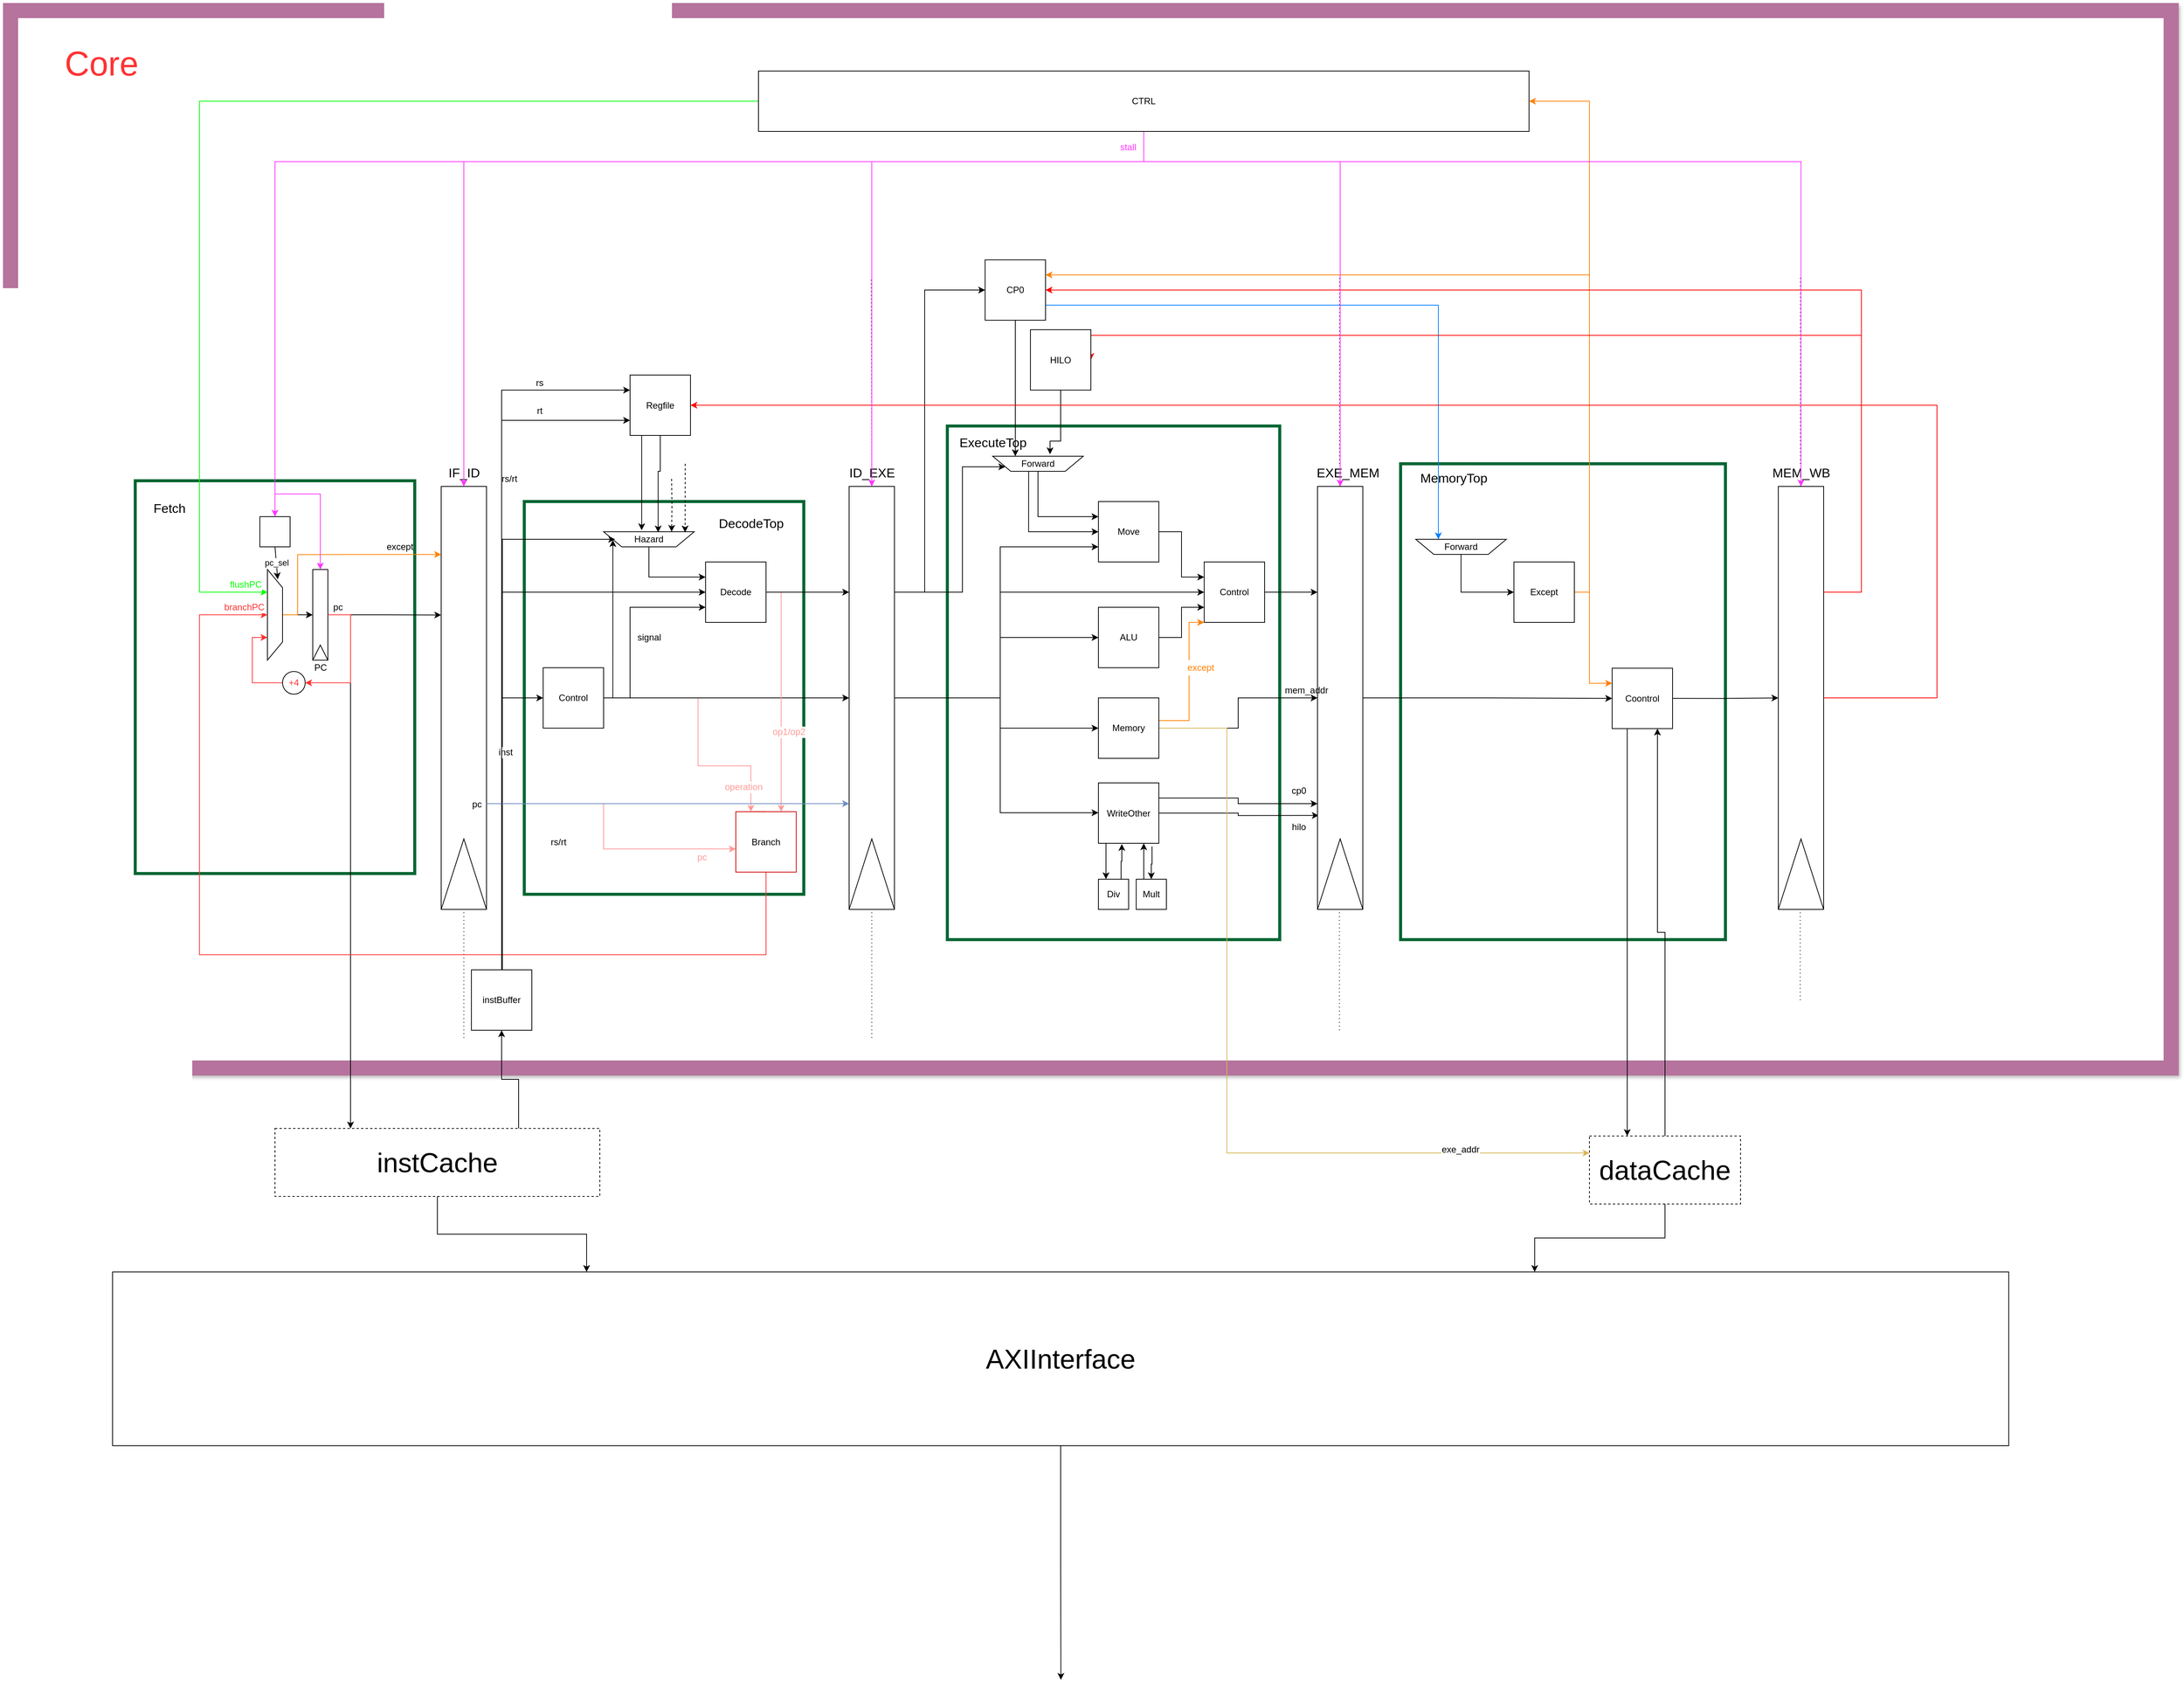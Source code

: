 <mxfile version="13.3.1" type="device"><diagram id="HSFqC6H7sYyxQZjeuzAG" name="Page-1"><mxGraphModel dx="3843" dy="2908" grid="1" gridSize="10" guides="1" tooltips="1" connect="1" arrows="1" fold="1" page="0" pageScale="1" pageWidth="827" pageHeight="1169" background="none" math="0" shadow="0"><root><mxCell id="0"/><mxCell id="1" parent="0"/><mxCell id="NNv8i7mCUHbgQUT8DAU0-92" value="" style="rounded=0;whiteSpace=wrap;html=1;fillColor=#ffffff;gradientColor=none;fontColor=#FF3333;strokeColor=#B5739D;shadow=1;strokeWidth=20;" parent="1" vertex="1"><mxGeometry x="-230" y="-620" width="2860" height="1400" as="geometry"/></mxCell><mxCell id="NNv8i7mCUHbgQUT8DAU0-1" value="" style="rounded=0;whiteSpace=wrap;html=1;fillColor=none;strokeColor=#006633;strokeWidth=4;" parent="1" vertex="1"><mxGeometry x="-65" y="2.5" width="370" height="520" as="geometry"/></mxCell><mxCell id="NNv8i7mCUHbgQUT8DAU0-88" style="edgeStyle=orthogonalEdgeStyle;rounded=0;orthogonalLoop=1;jettySize=auto;html=1;exitX=0;exitY=0.5;exitDx=0;exitDy=0;entryX=0.75;entryY=1;entryDx=0;entryDy=0;strokeColor=#FF3333;fontColor=#FF3333;" parent="1" source="NNv8i7mCUHbgQUT8DAU0-89" target="6QCADGDIZk1H56WCNz_3-1" edge="1"><mxGeometry relative="1" as="geometry"><Array as="points"><mxPoint x="90" y="270"/><mxPoint x="90" y="210"/></Array></mxGeometry></mxCell><mxCell id="NNv8i7mCUHbgQUT8DAU0-7" value="" style="endArrow=none;html=1;dashed=1;dashPattern=1 4;" parent="1" target="NNv8i7mCUHbgQUT8DAU0-4" edge="1"><mxGeometry width="50" height="50" relative="1" as="geometry"><mxPoint x="370" y="740" as="sourcePoint"/><mxPoint x="370" y="-266.8" as="targetPoint"/></mxGeometry></mxCell><mxCell id="6QCADGDIZk1H56WCNz_3-27" value="" style="group;strokeWidth=6;" parent="1" vertex="1" connectable="0"><mxGeometry x="340" y="10" width="70" height="560" as="geometry"/></mxCell><mxCell id="6QCADGDIZk1H56WCNz_3-28" value="" style="rounded=0;whiteSpace=wrap;html=1;strokeColor=#000000;strokeWidth=1;direction=south;" parent="6QCADGDIZk1H56WCNz_3-27" vertex="1"><mxGeometry width="60.0" height="560" as="geometry"/></mxCell><mxCell id="6QCADGDIZk1H56WCNz_3-29" value="" style="triangle;whiteSpace=wrap;html=1;strokeColor=#000000;strokeWidth=1;direction=north;" parent="6QCADGDIZk1H56WCNz_3-27" vertex="1"><mxGeometry y="466.667" width="60.0" height="93.333" as="geometry"/></mxCell><mxCell id="NNv8i7mCUHbgQUT8DAU0-9" value="" style="endArrow=none;html=1;dashed=1;dashPattern=1 4;" parent="1" target="NNv8i7mCUHbgQUT8DAU0-8" edge="1"><mxGeometry width="50" height="50" relative="1" as="geometry"><mxPoint x="910" y="740" as="sourcePoint"/><mxPoint x="909.17" y="-266.8" as="targetPoint"/></mxGeometry></mxCell><mxCell id="NNv8i7mCUHbgQUT8DAU0-48" value="" style="rounded=0;whiteSpace=wrap;html=1;strokeColor=#006633;strokeWidth=4;fillColor=none;" parent="1" vertex="1"><mxGeometry x="1610" y="-20" width="430" height="630" as="geometry"/></mxCell><mxCell id="lGvzVWeKPUgzbhIk09vC-59" value="" style="endArrow=none;html=1;dashed=1;dashPattern=1 4;" parent="1" source="NNv8i7mCUHbgQUT8DAU0-8" edge="1"><mxGeometry width="50" height="50" relative="1" as="geometry"><mxPoint x="909.17" y="920.8" as="sourcePoint"/><mxPoint x="909.17" y="-266.8" as="targetPoint"/></mxGeometry></mxCell><mxCell id="lGvzVWeKPUgzbhIk09vC-64" value="" style="rounded=0;whiteSpace=wrap;html=1;strokeColor=#006633;strokeWidth=4;fillColor=none;" parent="1" vertex="1"><mxGeometry x="1010" y="-70" width="440" height="680" as="geometry"/></mxCell><mxCell id="lGvzVWeKPUgzbhIk09vC-53" value="" style="rounded=0;whiteSpace=wrap;html=1;fillColor=none;strokeColor=#006633;strokeWidth=4;" parent="1" vertex="1"><mxGeometry x="450" y="30" width="370" height="520" as="geometry"/></mxCell><mxCell id="6QCADGDIZk1H56WCNz_3-21" style="edgeStyle=orthogonalEdgeStyle;rounded=0;orthogonalLoop=1;jettySize=auto;html=1;entryX=0.5;entryY=1;entryDx=0;entryDy=0;" parent="1" source="6QCADGDIZk1H56WCNz_3-1" target="6QCADGDIZk1H56WCNz_3-15" edge="1"><mxGeometry relative="1" as="geometry"/></mxCell><mxCell id="NNv8i7mCUHbgQUT8DAU0-18" style="edgeStyle=orthogonalEdgeStyle;rounded=0;orthogonalLoop=1;jettySize=auto;html=1;exitX=0.5;exitY=0;exitDx=0;exitDy=0;entryX=0.161;entryY=1;entryDx=0;entryDy=0;entryPerimeter=0;strokeColor=#FF8000;" parent="1" source="6QCADGDIZk1H56WCNz_3-1" target="6QCADGDIZk1H56WCNz_3-28" edge="1"><mxGeometry relative="1" as="geometry"><mxPoint x="320" y="80" as="targetPoint"/><Array as="points"><mxPoint x="150" y="180"/><mxPoint x="150" y="100"/></Array></mxGeometry></mxCell><mxCell id="6QCADGDIZk1H56WCNz_3-1" value="" style="shape=trapezoid;whiteSpace=wrap;html=1;strokeColor=#000000;strokeWidth=1;rotation=90;points=[[0.75,1],[0.25,1],[0.5,1],[0.9,1],[0.5,0]]" parent="1" vertex="1"><mxGeometry x="60" y="170" width="120" height="20" as="geometry"/></mxCell><mxCell id="6QCADGDIZk1H56WCNz_3-2" value="pc_sel" style="endArrow=classic;html=1;exitX=0.5;exitY=1;exitDx=0;exitDy=0;entryX=0.108;entryY=0.32;entryDx=0;entryDy=0;entryPerimeter=0;" parent="1" source="6QCADGDIZk1H56WCNz_3-3" target="6QCADGDIZk1H56WCNz_3-1" edge="1"><mxGeometry width="50" height="50" relative="1" as="geometry"><mxPoint x="133" y="330" as="sourcePoint"/><mxPoint x="140" y="120" as="targetPoint"/></mxGeometry></mxCell><mxCell id="6QCADGDIZk1H56WCNz_3-3" value="" style="whiteSpace=wrap;html=1;aspect=fixed;" parent="1" vertex="1"><mxGeometry x="100" y="50" width="40" height="40" as="geometry"/></mxCell><mxCell id="CEHLvHhEBPDq-D1MT7W6-4" style="edgeStyle=orthogonalEdgeStyle;rounded=0;orthogonalLoop=1;jettySize=auto;html=1;exitX=0.75;exitY=0;exitDx=0;exitDy=0;entryX=0.5;entryY=1;entryDx=0;entryDy=0;" parent="1" source="6QCADGDIZk1H56WCNz_3-12" target="CEHLvHhEBPDq-D1MT7W6-3" edge="1"><mxGeometry relative="1" as="geometry"/></mxCell><mxCell id="CEHLvHhEBPDq-D1MT7W6-8" style="edgeStyle=orthogonalEdgeStyle;rounded=0;orthogonalLoop=1;jettySize=auto;html=1;exitX=0.5;exitY=1;exitDx=0;exitDy=0;entryX=0.25;entryY=0;entryDx=0;entryDy=0;" parent="1" source="6QCADGDIZk1H56WCNz_3-12" target="CEHLvHhEBPDq-D1MT7W6-7" edge="1"><mxGeometry relative="1" as="geometry"/></mxCell><mxCell id="6QCADGDIZk1H56WCNz_3-12" value="&lt;font style=&quot;font-size: 36px&quot;&gt;instCache&lt;/font&gt;" style="rounded=0;whiteSpace=wrap;html=1;dashed=1;" parent="1" vertex="1"><mxGeometry x="120" y="860" width="430" height="90" as="geometry"/></mxCell><mxCell id="6QCADGDIZk1H56WCNz_3-17" value="" style="group" parent="1" vertex="1" connectable="0"><mxGeometry x="170" y="120" width="20" height="120" as="geometry"/></mxCell><mxCell id="6QCADGDIZk1H56WCNz_3-15" value="" style="rounded=0;whiteSpace=wrap;html=1;strokeColor=#000000;strokeWidth=1;direction=south;" parent="6QCADGDIZk1H56WCNz_3-17" vertex="1"><mxGeometry width="20" height="120" as="geometry"/></mxCell><mxCell id="6QCADGDIZk1H56WCNz_3-16" value="" style="triangle;whiteSpace=wrap;html=1;strokeColor=#000000;strokeWidth=1;direction=north;" parent="6QCADGDIZk1H56WCNz_3-17" vertex="1"><mxGeometry y="100" width="20" height="20" as="geometry"/></mxCell><mxCell id="6QCADGDIZk1H56WCNz_3-22" value="PC" style="text;html=1;align=center;verticalAlign=middle;resizable=0;points=[];autosize=1;" parent="1" vertex="1"><mxGeometry x="165" y="240" width="30" height="20" as="geometry"/></mxCell><mxCell id="6QCADGDIZk1H56WCNz_3-23" style="edgeStyle=orthogonalEdgeStyle;rounded=0;orthogonalLoop=1;jettySize=auto;html=1;exitX=0.5;exitY=0;exitDx=0;exitDy=0;" parent="1" source="6QCADGDIZk1H56WCNz_3-15" edge="1"><mxGeometry relative="1" as="geometry"><mxPoint x="220" y="860" as="targetPoint"/><Array as="points"><mxPoint x="220" y="180"/></Array></mxGeometry></mxCell><mxCell id="6QCADGDIZk1H56WCNz_3-25" value="" style="endArrow=none;html=1;dashed=1;dashPattern=1 4;" parent="1" source="NNv8i7mCUHbgQUT8DAU0-4" edge="1"><mxGeometry width="50" height="50" relative="1" as="geometry"><mxPoint x="370" y="920.8" as="sourcePoint"/><mxPoint x="370" y="-266.8" as="targetPoint"/></mxGeometry></mxCell><mxCell id="6QCADGDIZk1H56WCNz_3-30" style="edgeStyle=orthogonalEdgeStyle;rounded=0;orthogonalLoop=1;jettySize=auto;html=1;entryX=0.304;entryY=1;entryDx=0;entryDy=0;entryPerimeter=0;" parent="1" source="6QCADGDIZk1H56WCNz_3-15" target="6QCADGDIZk1H56WCNz_3-28" edge="1"><mxGeometry relative="1" as="geometry"/></mxCell><mxCell id="6QCADGDIZk1H56WCNz_3-31" value="pc" style="text;html=1;align=center;verticalAlign=middle;resizable=0;points=[];labelBackgroundColor=#ffffff;" parent="6QCADGDIZk1H56WCNz_3-30" vertex="1" connectable="0"><mxGeometry y="-62" relative="1" as="geometry"><mxPoint x="-62" y="-72" as="offset"/></mxGeometry></mxCell><mxCell id="lGvzVWeKPUgzbhIk09vC-24" value="&lt;br&gt;" style="edgeStyle=orthogonalEdgeStyle;rounded=0;orthogonalLoop=1;jettySize=auto;html=1;exitX=1;exitY=0.5;exitDx=0;exitDy=0;entryX=0;entryY=0.75;entryDx=0;entryDy=0;" parent="1" source="6QCADGDIZk1H56WCNz_3-33" target="lGvzVWeKPUgzbhIk09vC-23" edge="1"><mxGeometry x="0.364" relative="1" as="geometry"><Array as="points"><mxPoint x="590" y="290"/><mxPoint x="590" y="170"/></Array><mxPoint as="offset"/></mxGeometry></mxCell><mxCell id="lGvzVWeKPUgzbhIk09vC-34" style="edgeStyle=orthogonalEdgeStyle;rounded=0;orthogonalLoop=1;jettySize=auto;html=1;exitX=1;exitY=0.5;exitDx=0;exitDy=0;entryX=0.25;entryY=0;entryDx=0;entryDy=0;strokeColor=#FF9999;" parent="1" source="6QCADGDIZk1H56WCNz_3-33" target="lGvzVWeKPUgzbhIk09vC-31" edge="1"><mxGeometry relative="1" as="geometry"><Array as="points"><mxPoint x="680" y="290"/><mxPoint x="680" y="380"/><mxPoint x="750" y="380"/></Array></mxGeometry></mxCell><mxCell id="lGvzVWeKPUgzbhIk09vC-35" value="operation" style="text;html=1;align=center;verticalAlign=middle;resizable=0;points=[];labelBackgroundColor=#ffffff;fontColor=#FF9999;" parent="lGvzVWeKPUgzbhIk09vC-34" vertex="1" connectable="0"><mxGeometry x="0.851" y="-2" relative="1" as="geometry"><mxPoint x="-8" y="-7.21" as="offset"/></mxGeometry></mxCell><mxCell id="lGvzVWeKPUgzbhIk09vC-81" style="edgeStyle=orthogonalEdgeStyle;rounded=0;orthogonalLoop=1;jettySize=auto;html=1;exitX=1;exitY=0.5;exitDx=0;exitDy=0;entryX=0.5;entryY=1;entryDx=0;entryDy=0;strokeColor=#000000;" parent="1" source="6QCADGDIZk1H56WCNz_3-33" target="Np5xmc2G_PY6Tr96R8ph-5" edge="1"><mxGeometry relative="1" as="geometry"><Array as="points"><mxPoint x="630" y="290"/><mxPoint x="630" y="290"/></Array></mxGeometry></mxCell><mxCell id="CEHLvHhEBPDq-D1MT7W6-2" style="edgeStyle=orthogonalEdgeStyle;rounded=0;orthogonalLoop=1;jettySize=auto;html=1;exitX=1;exitY=0.5;exitDx=0;exitDy=0;entryX=0.102;entryY=0.45;entryDx=0;entryDy=0;entryPerimeter=0;" parent="1" source="6QCADGDIZk1H56WCNz_3-33" target="lGvzVWeKPUgzbhIk09vC-2" edge="1"><mxGeometry relative="1" as="geometry"><Array as="points"><mxPoint x="567" y="290"/></Array></mxGeometry></mxCell><mxCell id="6QCADGDIZk1H56WCNz_3-33" value="Control" style="whiteSpace=wrap;html=1;aspect=fixed;" parent="1" vertex="1"><mxGeometry x="475" y="250" width="80" height="80" as="geometry"/></mxCell><mxCell id="lGvzVWeKPUgzbhIk09vC-3" style="edgeStyle=orthogonalEdgeStyle;rounded=0;orthogonalLoop=1;jettySize=auto;html=1;exitX=0.5;exitY=1;exitDx=0;exitDy=0;entryX=0.602;entryY=0.957;entryDx=0;entryDy=0;entryPerimeter=0;" parent="1" source="6QCADGDIZk1H56WCNz_3-49" target="lGvzVWeKPUgzbhIk09vC-2" edge="1"><mxGeometry relative="1" as="geometry"><Array as="points"><mxPoint x="630" y="-10"/><mxPoint x="627" y="-10"/></Array></mxGeometry></mxCell><mxCell id="lGvzVWeKPUgzbhIk09vC-5" style="edgeStyle=orthogonalEdgeStyle;rounded=0;orthogonalLoop=1;jettySize=auto;html=1;exitX=0.25;exitY=1;exitDx=0;exitDy=0;entryX=0.42;entryY=1.1;entryDx=0;entryDy=0;entryPerimeter=0;" parent="1" source="6QCADGDIZk1H56WCNz_3-49" target="lGvzVWeKPUgzbhIk09vC-2" edge="1"><mxGeometry relative="1" as="geometry"><Array as="points"><mxPoint x="605" y="-57"/></Array></mxGeometry></mxCell><mxCell id="6QCADGDIZk1H56WCNz_3-49" value="Regfile" style="whiteSpace=wrap;html=1;aspect=fixed;" parent="1" vertex="1"><mxGeometry x="590" y="-137.5" width="80" height="80" as="geometry"/></mxCell><mxCell id="6QCADGDIZk1H56WCNz_3-51" value="rs" style="text;html=1;align=center;verticalAlign=middle;resizable=0;points=[];autosize=1;" parent="1" vertex="1"><mxGeometry x="455" y="-137.5" width="30" height="20" as="geometry"/></mxCell><mxCell id="6QCADGDIZk1H56WCNz_3-53" value="rt" style="text;html=1;align=center;verticalAlign=middle;resizable=0;points=[];autosize=1;" parent="1" vertex="1"><mxGeometry x="460" y="-100" width="20" height="20" as="geometry"/></mxCell><mxCell id="Np5xmc2G_PY6Tr96R8ph-17" style="edgeStyle=orthogonalEdgeStyle;rounded=0;orthogonalLoop=1;jettySize=auto;html=1;exitX=1;exitY=0.5;exitDx=0;exitDy=0;entryX=0;entryY=0.75;entryDx=0;entryDy=0;" parent="1" source="Np5xmc2G_PY6Tr96R8ph-7" target="Np5xmc2G_PY6Tr96R8ph-16" edge="1"><mxGeometry relative="1" as="geometry"/></mxCell><mxCell id="Np5xmc2G_PY6Tr96R8ph-7" value="ALU" style="whiteSpace=wrap;html=1;aspect=fixed;" parent="1" vertex="1"><mxGeometry x="1210" y="170" width="80" height="80" as="geometry"/></mxCell><mxCell id="Np5xmc2G_PY6Tr96R8ph-18" style="edgeStyle=orthogonalEdgeStyle;rounded=0;orthogonalLoop=1;jettySize=auto;html=1;exitX=1;exitY=0.5;exitDx=0;exitDy=0;entryX=0;entryY=0.25;entryDx=0;entryDy=0;" parent="1" source="Np5xmc2G_PY6Tr96R8ph-8" target="Np5xmc2G_PY6Tr96R8ph-16" edge="1"><mxGeometry relative="1" as="geometry"><mxPoint x="1320" y="-170" as="targetPoint"/></mxGeometry></mxCell><mxCell id="Np5xmc2G_PY6Tr96R8ph-8" value="Move" style="whiteSpace=wrap;html=1;aspect=fixed;" parent="1" vertex="1"><mxGeometry x="1210" y="30" width="80" height="80" as="geometry"/></mxCell><mxCell id="Np5xmc2G_PY6Tr96R8ph-19" style="edgeStyle=orthogonalEdgeStyle;rounded=0;orthogonalLoop=1;jettySize=auto;html=1;entryX=0.25;entryY=0;entryDx=0;entryDy=0;exitX=0;exitY=1;exitDx=0;exitDy=0;" parent="1" source="Np5xmc2G_PY6Tr96R8ph-9" target="Np5xmc2G_PY6Tr96R8ph-10" edge="1"><mxGeometry relative="1" as="geometry"><mxPoint x="1220" y="41.5" as="sourcePoint"/><Array as="points"><mxPoint x="1220" y="482"/></Array></mxGeometry></mxCell><mxCell id="Np5xmc2G_PY6Tr96R8ph-21" style="edgeStyle=orthogonalEdgeStyle;rounded=0;orthogonalLoop=1;jettySize=auto;html=1;entryX=0.5;entryY=0;entryDx=0;entryDy=0;exitX=0.887;exitY=1.051;exitDx=0;exitDy=0;exitPerimeter=0;" parent="1" source="Np5xmc2G_PY6Tr96R8ph-9" target="Np5xmc2G_PY6Tr96R8ph-11" edge="1"><mxGeometry relative="1" as="geometry"><mxPoint x="1270" y="-17.5" as="targetPoint"/><Array as="points"><mxPoint x="1281" y="510"/></Array></mxGeometry></mxCell><mxCell id="lGvzVWeKPUgzbhIk09vC-70" style="edgeStyle=orthogonalEdgeStyle;rounded=0;orthogonalLoop=1;jettySize=auto;html=1;exitX=1;exitY=0.5;exitDx=0;exitDy=0;entryX=0.778;entryY=0.974;entryDx=0;entryDy=0;entryPerimeter=0;strokeColor=#000000;" parent="1" source="Np5xmc2G_PY6Tr96R8ph-9" target="lGvzVWeKPUgzbhIk09vC-67" edge="1"><mxGeometry relative="1" as="geometry"/></mxCell><mxCell id="NNv8i7mCUHbgQUT8DAU0-11" style="edgeStyle=orthogonalEdgeStyle;rounded=0;orthogonalLoop=1;jettySize=auto;html=1;exitX=1;exitY=0.25;exitDx=0;exitDy=0;entryX=0.75;entryY=1;entryDx=0;entryDy=0;" parent="1" source="Np5xmc2G_PY6Tr96R8ph-9" target="lGvzVWeKPUgzbhIk09vC-67" edge="1"><mxGeometry relative="1" as="geometry"/></mxCell><mxCell id="Np5xmc2G_PY6Tr96R8ph-9" value="WriteOther" style="whiteSpace=wrap;html=1;aspect=fixed;" parent="1" vertex="1"><mxGeometry x="1210" y="402.5" width="80" height="80" as="geometry"/></mxCell><mxCell id="Np5xmc2G_PY6Tr96R8ph-20" style="edgeStyle=orthogonalEdgeStyle;rounded=0;orthogonalLoop=1;jettySize=auto;html=1;exitX=0.75;exitY=0;exitDx=0;exitDy=0;entryX=0.387;entryY=1.012;entryDx=0;entryDy=0;entryPerimeter=0;" parent="1" source="Np5xmc2G_PY6Tr96R8ph-10" target="Np5xmc2G_PY6Tr96R8ph-9" edge="1"><mxGeometry relative="1" as="geometry"><mxPoint x="1240" y="490" as="targetPoint"/></mxGeometry></mxCell><mxCell id="Np5xmc2G_PY6Tr96R8ph-10" value="Div" style="whiteSpace=wrap;html=1;aspect=fixed;" parent="1" vertex="1"><mxGeometry x="1210" y="530" width="40" height="40" as="geometry"/></mxCell><mxCell id="Np5xmc2G_PY6Tr96R8ph-22" style="edgeStyle=orthogonalEdgeStyle;rounded=0;orthogonalLoop=1;jettySize=auto;html=1;exitX=0.25;exitY=0;exitDx=0;exitDy=0;entryX=0.75;entryY=1;entryDx=0;entryDy=0;" parent="1" source="Np5xmc2G_PY6Tr96R8ph-11" target="Np5xmc2G_PY6Tr96R8ph-9" edge="1"><mxGeometry relative="1" as="geometry"><mxPoint x="1330" y="22.5" as="targetPoint"/></mxGeometry></mxCell><mxCell id="Np5xmc2G_PY6Tr96R8ph-11" value="Mult" style="whiteSpace=wrap;html=1;aspect=fixed;" parent="1" vertex="1"><mxGeometry x="1260" y="530" width="40" height="40" as="geometry"/></mxCell><mxCell id="Np5xmc2G_PY6Tr96R8ph-12" style="edgeStyle=orthogonalEdgeStyle;rounded=0;orthogonalLoop=1;jettySize=auto;html=1;exitX=0.5;exitY=0;exitDx=0;exitDy=0;" parent="1" source="Np5xmc2G_PY6Tr96R8ph-5" target="Np5xmc2G_PY6Tr96R8ph-9" edge="1"><mxGeometry relative="1" as="geometry"><Array as="points"><mxPoint x="1080" y="290"/><mxPoint x="1080" y="442"/></Array></mxGeometry></mxCell><mxCell id="Np5xmc2G_PY6Tr96R8ph-13" style="edgeStyle=orthogonalEdgeStyle;rounded=0;orthogonalLoop=1;jettySize=auto;html=1;exitX=0.5;exitY=0;exitDx=0;exitDy=0;" parent="1" source="Np5xmc2G_PY6Tr96R8ph-5" target="Np5xmc2G_PY6Tr96R8ph-7" edge="1"><mxGeometry relative="1" as="geometry"><Array as="points"><mxPoint x="1080" y="290"/><mxPoint x="1080" y="210"/></Array></mxGeometry></mxCell><mxCell id="Np5xmc2G_PY6Tr96R8ph-14" style="edgeStyle=orthogonalEdgeStyle;rounded=0;orthogonalLoop=1;jettySize=auto;html=1;exitX=0.5;exitY=0;exitDx=0;exitDy=0;entryX=0;entryY=0.75;entryDx=0;entryDy=0;" parent="1" source="Np5xmc2G_PY6Tr96R8ph-5" target="Np5xmc2G_PY6Tr96R8ph-8" edge="1"><mxGeometry relative="1" as="geometry"><Array as="points"><mxPoint x="1080" y="290"/><mxPoint x="1080" y="90"/></Array></mxGeometry></mxCell><mxCell id="Np5xmc2G_PY6Tr96R8ph-15" style="edgeStyle=orthogonalEdgeStyle;rounded=0;orthogonalLoop=1;jettySize=auto;html=1;exitX=0.5;exitY=0;exitDx=0;exitDy=0;" parent="1" source="Np5xmc2G_PY6Tr96R8ph-5" target="Np5xmc2G_PY6Tr96R8ph-16" edge="1"><mxGeometry relative="1" as="geometry"><mxPoint x="1160" y="290" as="targetPoint"/><Array as="points"><mxPoint x="1080" y="290"/><mxPoint x="1080" y="150"/></Array></mxGeometry></mxCell><mxCell id="lGvzVWeKPUgzbhIk09vC-69" style="edgeStyle=orthogonalEdgeStyle;rounded=0;orthogonalLoop=1;jettySize=auto;html=1;exitX=1;exitY=0.5;exitDx=0;exitDy=0;entryX=0.25;entryY=1;entryDx=0;entryDy=0;strokeColor=#000000;" parent="1" source="Np5xmc2G_PY6Tr96R8ph-16" target="lGvzVWeKPUgzbhIk09vC-67" edge="1"><mxGeometry relative="1" as="geometry"/></mxCell><mxCell id="Np5xmc2G_PY6Tr96R8ph-16" value="Control" style="whiteSpace=wrap;html=1;aspect=fixed;" parent="1" vertex="1"><mxGeometry x="1350" y="110" width="80" height="80" as="geometry"/></mxCell><mxCell id="Np5xmc2G_PY6Tr96R8ph-33" style="edgeStyle=orthogonalEdgeStyle;rounded=0;orthogonalLoop=1;jettySize=auto;html=1;exitX=0.5;exitY=1;exitDx=0;exitDy=0;entryX=0.75;entryY=1;entryDx=0;entryDy=0;" parent="1" source="Np5xmc2G_PY6Tr96R8ph-24" target="Np5xmc2G_PY6Tr96R8ph-35" edge="1"><mxGeometry relative="1" as="geometry"><mxPoint x="1109.6" y="465.8" as="targetPoint"/><Array as="points"/></mxGeometry></mxCell><mxCell id="NNv8i7mCUHbgQUT8DAU0-22" style="edgeStyle=orthogonalEdgeStyle;rounded=0;orthogonalLoop=1;jettySize=auto;html=1;exitX=1;exitY=0.75;exitDx=0;exitDy=0;entryX=0.75;entryY=1;entryDx=0;entryDy=0;strokeColor=#007FFF;" parent="1" source="Np5xmc2G_PY6Tr96R8ph-24" target="NNv8i7mCUHbgQUT8DAU0-21" edge="1"><mxGeometry relative="1" as="geometry"><Array as="points"><mxPoint x="1660" y="-230"/></Array></mxGeometry></mxCell><mxCell id="Np5xmc2G_PY6Tr96R8ph-24" value="CP0" style="whiteSpace=wrap;html=1;aspect=fixed;" parent="1" vertex="1"><mxGeometry x="1060" y="-290" width="80" height="80" as="geometry"/></mxCell><mxCell id="Np5xmc2G_PY6Tr96R8ph-27" style="edgeStyle=orthogonalEdgeStyle;rounded=0;orthogonalLoop=1;jettySize=auto;html=1;entryX=0;entryY=0.5;entryDx=0;entryDy=0;" parent="1" target="Np5xmc2G_PY6Tr96R8ph-24" edge="1"><mxGeometry relative="1" as="geometry"><mxPoint x="940" y="150" as="sourcePoint"/><mxPoint x="1040" y="-310" as="targetPoint"/><Array as="points"><mxPoint x="980" y="150"/><mxPoint x="980" y="-250"/></Array></mxGeometry></mxCell><mxCell id="Np5xmc2G_PY6Tr96R8ph-34" style="edgeStyle=orthogonalEdgeStyle;rounded=0;orthogonalLoop=1;jettySize=auto;html=1;exitX=0.5;exitY=1;exitDx=0;exitDy=0;entryX=0.367;entryY=1.13;entryDx=0;entryDy=0;entryPerimeter=0;" parent="1" source="Np5xmc2G_PY6Tr96R8ph-29" target="Np5xmc2G_PY6Tr96R8ph-35" edge="1"><mxGeometry relative="1" as="geometry"><mxPoint x="1160" y="465" as="targetPoint"/><Array as="points"><mxPoint x="1160" y="-50"/><mxPoint x="1146" y="-50"/></Array></mxGeometry></mxCell><mxCell id="Np5xmc2G_PY6Tr96R8ph-32" style="edgeStyle=orthogonalEdgeStyle;rounded=0;orthogonalLoop=1;jettySize=auto;html=1;exitX=0.25;exitY=0;exitDx=0;exitDy=0;entryX=0.861;entryY=0.3;entryDx=0;entryDy=0;entryPerimeter=0;" parent="1" source="Np5xmc2G_PY6Tr96R8ph-5" target="Np5xmc2G_PY6Tr96R8ph-35" edge="1"><mxGeometry relative="1" as="geometry"><mxPoint x="980" y="400" as="targetPoint"/><Array as="points"><mxPoint x="1030" y="150"/><mxPoint x="1030" y="-16"/></Array></mxGeometry></mxCell><mxCell id="Np5xmc2G_PY6Tr96R8ph-36" style="edgeStyle=orthogonalEdgeStyle;rounded=0;orthogonalLoop=1;jettySize=auto;html=1;exitX=0.5;exitY=0;exitDx=0;exitDy=0;entryX=0;entryY=0.25;entryDx=0;entryDy=0;" parent="1" source="Np5xmc2G_PY6Tr96R8ph-35" target="Np5xmc2G_PY6Tr96R8ph-8" edge="1"><mxGeometry relative="1" as="geometry"/></mxCell><mxCell id="Np5xmc2G_PY6Tr96R8ph-37" style="edgeStyle=orthogonalEdgeStyle;rounded=0;orthogonalLoop=1;jettySize=auto;html=1;entryX=0;entryY=0.5;entryDx=0;entryDy=0;exitX=0.603;exitY=0;exitDx=0;exitDy=0;exitPerimeter=0;" parent="1" source="Np5xmc2G_PY6Tr96R8ph-35" target="Np5xmc2G_PY6Tr96R8ph-8" edge="1"><mxGeometry relative="1" as="geometry"><mxPoint x="1250" y="480.5" as="sourcePoint"/></mxGeometry></mxCell><mxCell id="Np5xmc2G_PY6Tr96R8ph-35" value="Forward" style="shape=trapezoid;whiteSpace=wrap;html=1;strokeColor=#000000;strokeWidth=1;rotation=0;points=[[0.75,1],[0.25,1],[0.5,1],[0.9,1],[0.5,0]];direction=west;" parent="1" vertex="1"><mxGeometry x="1070" y="-30" width="120" height="20" as="geometry"/></mxCell><mxCell id="lGvzVWeKPUgzbhIk09vC-20" style="edgeStyle=orthogonalEdgeStyle;rounded=0;orthogonalLoop=1;jettySize=auto;html=1;dashed=1;entryX=0.75;entryY=1;entryDx=0;entryDy=0;entryPerimeter=0;" parent="1" target="lGvzVWeKPUgzbhIk09vC-2" edge="1"><mxGeometry relative="1" as="geometry"><mxPoint x="645" as="sourcePoint"/></mxGeometry></mxCell><mxCell id="lGvzVWeKPUgzbhIk09vC-29" style="edgeStyle=orthogonalEdgeStyle;rounded=0;orthogonalLoop=1;jettySize=auto;html=1;exitX=0.5;exitY=1;exitDx=0;exitDy=0;entryX=0;entryY=0.25;entryDx=0;entryDy=0;" parent="1" source="lGvzVWeKPUgzbhIk09vC-2" target="lGvzVWeKPUgzbhIk09vC-23" edge="1"><mxGeometry relative="1" as="geometry"/></mxCell><mxCell id="lGvzVWeKPUgzbhIk09vC-2" value="Hazard" style="shape=trapezoid;whiteSpace=wrap;html=1;strokeColor=#000000;strokeWidth=1;rotation=0;points=[[0.75,1],[0.25,1],[0.5,1],[0.9,1],[0.5,0]];flipV=1;" parent="1" vertex="1"><mxGeometry x="555" y="70" width="120" height="20" as="geometry"/></mxCell><mxCell id="lGvzVWeKPUgzbhIk09vC-7" value="rs/rt" style="text;html=1;align=center;verticalAlign=middle;resizable=0;points=[];autosize=1;" parent="1" vertex="1"><mxGeometry x="475" y="470.65" width="40" height="20" as="geometry"/></mxCell><mxCell id="lGvzVWeKPUgzbhIk09vC-19" style="edgeStyle=orthogonalEdgeStyle;rounded=0;orthogonalLoop=1;jettySize=auto;html=1;entryX=0.899;entryY=0.957;entryDx=0;entryDy=0;dashed=1;entryPerimeter=0;" parent="1" target="lGvzVWeKPUgzbhIk09vC-2" edge="1"><mxGeometry relative="1" as="geometry"><mxPoint x="663" y="-20" as="sourcePoint"/><Array as="points"><mxPoint x="663" y="-20"/></Array></mxGeometry></mxCell><mxCell id="lGvzVWeKPUgzbhIk09vC-32" style="edgeStyle=orthogonalEdgeStyle;rounded=0;orthogonalLoop=1;jettySize=auto;html=1;exitX=1;exitY=0.5;exitDx=0;exitDy=0;entryX=0.75;entryY=0;entryDx=0;entryDy=0;strokeColor=#FF9999;" parent="1" source="lGvzVWeKPUgzbhIk09vC-23" target="lGvzVWeKPUgzbhIk09vC-31" edge="1"><mxGeometry relative="1" as="geometry"><Array as="points"><mxPoint x="790" y="150"/></Array></mxGeometry></mxCell><mxCell id="lGvzVWeKPUgzbhIk09vC-33" value="op1/op2" style="text;html=1;align=center;verticalAlign=middle;resizable=0;points=[];labelBackgroundColor=#ffffff;fontColor=#FF9999;" parent="lGvzVWeKPUgzbhIk09vC-32" vertex="1" connectable="0"><mxGeometry x="0.448" relative="1" as="geometry"><mxPoint x="10" y="-20.36" as="offset"/></mxGeometry></mxCell><mxCell id="lGvzVWeKPUgzbhIk09vC-82" style="edgeStyle=orthogonalEdgeStyle;rounded=0;orthogonalLoop=1;jettySize=auto;html=1;exitX=1;exitY=0.5;exitDx=0;exitDy=0;strokeColor=#000000;entryX=0.25;entryY=1;entryDx=0;entryDy=0;" parent="1" source="lGvzVWeKPUgzbhIk09vC-23" target="Np5xmc2G_PY6Tr96R8ph-5" edge="1"><mxGeometry relative="1" as="geometry"/></mxCell><mxCell id="lGvzVWeKPUgzbhIk09vC-23" value="Decode" style="whiteSpace=wrap;html=1;aspect=fixed;" parent="1" vertex="1"><mxGeometry x="690" y="110" width="80" height="80" as="geometry"/></mxCell><mxCell id="lGvzVWeKPUgzbhIk09vC-28" value="signal" style="text;html=1;align=center;verticalAlign=middle;resizable=0;points=[];autosize=1;" parent="1" vertex="1"><mxGeometry x="590" y="200" width="50" height="20" as="geometry"/></mxCell><mxCell id="lGvzVWeKPUgzbhIk09vC-36" style="edgeStyle=orthogonalEdgeStyle;rounded=0;orthogonalLoop=1;jettySize=auto;html=1;exitX=0.5;exitY=0;exitDx=0;exitDy=0;entryX=0.5;entryY=1;entryDx=0;entryDy=0;noJump=1;fillColor=#cdeb8b;strokeColor=#FF3333;" parent="1" source="lGvzVWeKPUgzbhIk09vC-31" target="6QCADGDIZk1H56WCNz_3-1" edge="1"><mxGeometry relative="1" as="geometry"><Array as="points"><mxPoint x="750" y="450"/><mxPoint x="770" y="450"/><mxPoint x="770" y="630"/><mxPoint x="20" y="630"/><mxPoint x="20" y="180"/></Array></mxGeometry></mxCell><mxCell id="NNv8i7mCUHbgQUT8DAU0-85" value="branchPC" style="text;html=1;align=center;verticalAlign=middle;resizable=0;points=[];labelBackgroundColor=#ffffff;fontColor=#FF3333;" parent="lGvzVWeKPUgzbhIk09vC-36" vertex="1" connectable="0"><mxGeometry x="0.959" y="-1" relative="1" as="geometry"><mxPoint y="-11" as="offset"/></mxGeometry></mxCell><mxCell id="lGvzVWeKPUgzbhIk09vC-31" value="Branch" style="whiteSpace=wrap;html=1;aspect=fixed;strokeColor=#CC0000;" parent="1" vertex="1"><mxGeometry x="730" y="440.65" width="80" height="80" as="geometry"/></mxCell><mxCell id="lGvzVWeKPUgzbhIk09vC-42" style="edgeStyle=orthogonalEdgeStyle;rounded=0;orthogonalLoop=1;jettySize=auto;html=1;exitX=0.75;exitY=0;exitDx=0;exitDy=0;strokeColor=#FF9999;" parent="1" source="6QCADGDIZk1H56WCNz_3-28" target="lGvzVWeKPUgzbhIk09vC-31" edge="1"><mxGeometry relative="1" as="geometry"><Array as="points"><mxPoint x="555" y="430"/><mxPoint x="555" y="490"/></Array></mxGeometry></mxCell><mxCell id="lGvzVWeKPUgzbhIk09vC-46" value="pc" style="text;html=1;align=center;verticalAlign=middle;resizable=0;points=[];labelBackgroundColor=#ffffff;" parent="lGvzVWeKPUgzbhIk09vC-42" vertex="1" connectable="0"><mxGeometry x="-0.793" y="-1" relative="1" as="geometry"><mxPoint x="-53.57" y="-0.35" as="offset"/></mxGeometry></mxCell><mxCell id="lGvzVWeKPUgzbhIk09vC-43" value="pc" style="text;html=1;align=center;verticalAlign=middle;resizable=0;points=[];autosize=1;fontColor=#FF9999;" parent="1" vertex="1"><mxGeometry x="670" y="490.65" width="30" height="20" as="geometry"/></mxCell><mxCell id="lGvzVWeKPUgzbhIk09vC-50" style="edgeStyle=orthogonalEdgeStyle;rounded=0;orthogonalLoop=1;jettySize=auto;html=1;exitX=1;exitY=0.25;exitDx=0;exitDy=0;strokeColor=#FF8000;entryX=0;entryY=1;entryDx=0;entryDy=0;" parent="1" source="lGvzVWeKPUgzbhIk09vC-48" target="Np5xmc2G_PY6Tr96R8ph-16" edge="1"><mxGeometry relative="1" as="geometry"><Array as="points"><mxPoint x="1290" y="320"/><mxPoint x="1330" y="320"/><mxPoint x="1330" y="190"/></Array><mxPoint x="1370" y="-180" as="targetPoint"/></mxGeometry></mxCell><mxCell id="lGvzVWeKPUgzbhIk09vC-71" style="edgeStyle=orthogonalEdgeStyle;rounded=0;orthogonalLoop=1;jettySize=auto;html=1;exitX=1;exitY=0.5;exitDx=0;exitDy=0;strokeColor=#000000;entryX=0.5;entryY=1;entryDx=0;entryDy=0;" parent="1" source="lGvzVWeKPUgzbhIk09vC-48" target="lGvzVWeKPUgzbhIk09vC-67" edge="1"><mxGeometry relative="1" as="geometry"><mxPoint x="1460" y="390" as="targetPoint"/></mxGeometry></mxCell><mxCell id="CEHLvHhEBPDq-D1MT7W6-10" style="edgeStyle=orthogonalEdgeStyle;rounded=0;orthogonalLoop=1;jettySize=auto;html=1;exitX=1;exitY=0.5;exitDx=0;exitDy=0;entryX=0;entryY=0.25;entryDx=0;entryDy=0;fillColor=#fff2cc;strokeColor=#d6b656;" parent="1" source="lGvzVWeKPUgzbhIk09vC-48" target="NNv8i7mCUHbgQUT8DAU0-46" edge="1"><mxGeometry relative="1" as="geometry"><Array as="points"><mxPoint x="1380" y="330"/><mxPoint x="1380" y="893"/></Array></mxGeometry></mxCell><mxCell id="CEHLvHhEBPDq-D1MT7W6-11" value="exe_addr" style="text;html=1;align=center;verticalAlign=middle;resizable=0;points=[];labelBackgroundColor=#ffffff;" parent="CEHLvHhEBPDq-D1MT7W6-10" vertex="1" connectable="0"><mxGeometry x="0.698" y="5" relative="1" as="geometry"><mxPoint as="offset"/></mxGeometry></mxCell><mxCell id="lGvzVWeKPUgzbhIk09vC-48" value="Memory" style="whiteSpace=wrap;html=1;aspect=fixed;" parent="1" vertex="1"><mxGeometry x="1210" y="290" width="80" height="80" as="geometry"/></mxCell><mxCell id="lGvzVWeKPUgzbhIk09vC-49" style="edgeStyle=orthogonalEdgeStyle;rounded=0;orthogonalLoop=1;jettySize=auto;html=1;exitX=0.5;exitY=0;exitDx=0;exitDy=0;strokeColor=#000000;" parent="1" source="Np5xmc2G_PY6Tr96R8ph-5" target="lGvzVWeKPUgzbhIk09vC-48" edge="1"><mxGeometry relative="1" as="geometry"><Array as="points"><mxPoint x="1080" y="290"/><mxPoint x="1080" y="330"/></Array></mxGeometry></mxCell><mxCell id="lGvzVWeKPUgzbhIk09vC-54" value="&lt;font style=&quot;font-size: 17px&quot;&gt;DecodeTop&lt;/font&gt;" style="text;html=1;align=center;verticalAlign=middle;resizable=0;points=[];autosize=1;" parent="1" vertex="1"><mxGeometry x="700" y="50" width="100" height="20" as="geometry"/></mxCell><mxCell id="Np5xmc2G_PY6Tr96R8ph-4" value="" style="group" parent="1" vertex="1" connectable="0"><mxGeometry x="880" y="10" width="60" height="560" as="geometry"/></mxCell><mxCell id="Np5xmc2G_PY6Tr96R8ph-5" value="" style="rounded=0;whiteSpace=wrap;html=1;strokeColor=#000000;strokeWidth=1;direction=south;" parent="Np5xmc2G_PY6Tr96R8ph-4" vertex="1"><mxGeometry width="60.0" height="560" as="geometry"/></mxCell><mxCell id="Np5xmc2G_PY6Tr96R8ph-6" value="" style="triangle;whiteSpace=wrap;html=1;strokeColor=#000000;strokeWidth=1;direction=north;" parent="Np5xmc2G_PY6Tr96R8ph-4" vertex="1"><mxGeometry y="466.667" width="60.0" height="93.333" as="geometry"/></mxCell><mxCell id="lGvzVWeKPUgzbhIk09vC-65" value="" style="endArrow=none;html=1;dashed=1;dashPattern=1 4;" parent="1" edge="1"><mxGeometry width="50" height="50" relative="1" as="geometry"><mxPoint x="1529" y="730" as="sourcePoint"/><mxPoint x="1529.17" y="-266.8" as="targetPoint"/></mxGeometry></mxCell><mxCell id="lGvzVWeKPUgzbhIk09vC-66" value="" style="group" parent="1" vertex="1" connectable="0"><mxGeometry x="1500" y="10" width="60" height="560" as="geometry"/></mxCell><mxCell id="lGvzVWeKPUgzbhIk09vC-67" value="" style="rounded=0;whiteSpace=wrap;html=1;strokeColor=#000000;strokeWidth=1;direction=south;" parent="lGvzVWeKPUgzbhIk09vC-66" vertex="1"><mxGeometry width="60.0" height="560" as="geometry"/></mxCell><mxCell id="lGvzVWeKPUgzbhIk09vC-68" value="" style="triangle;whiteSpace=wrap;html=1;strokeColor=#000000;strokeWidth=1;direction=north;" parent="lGvzVWeKPUgzbhIk09vC-66" vertex="1"><mxGeometry y="466.667" width="60.0" height="93.333" as="geometry"/></mxCell><mxCell id="NNv8i7mCUHbgQUT8DAU0-15" value="mem_addr" style="text;html=1;align=center;verticalAlign=middle;resizable=0;points=[];autosize=1;" parent="lGvzVWeKPUgzbhIk09vC-66" vertex="1"><mxGeometry x="-50" y="260" width="70" height="20" as="geometry"/></mxCell><mxCell id="lGvzVWeKPUgzbhIk09vC-84" value="&lt;font style=&quot;font-size: 17px&quot;&gt;ExecuteTop&lt;/font&gt;" style="text;html=1;align=center;verticalAlign=middle;resizable=0;points=[];autosize=1;" parent="1" vertex="1"><mxGeometry x="1020" y="-57.5" width="100" height="20" as="geometry"/></mxCell><mxCell id="NNv8i7mCUHbgQUT8DAU0-30" style="edgeStyle=orthogonalEdgeStyle;rounded=0;orthogonalLoop=1;jettySize=auto;html=1;exitX=1;exitY=0.5;exitDx=0;exitDy=0;entryX=0;entryY=0.25;entryDx=0;entryDy=0;strokeColor=#FF8000;" parent="1" source="MJLzPOHQdCGPxTQg1AiE-1" target="NNv8i7mCUHbgQUT8DAU0-29" edge="1"><mxGeometry relative="1" as="geometry"><Array as="points"><mxPoint x="1860" y="150"/><mxPoint x="1860" y="271"/></Array></mxGeometry></mxCell><mxCell id="NNv8i7mCUHbgQUT8DAU0-38" style="edgeStyle=orthogonalEdgeStyle;rounded=0;orthogonalLoop=1;jettySize=auto;html=1;exitX=1;exitY=0.5;exitDx=0;exitDy=0;entryX=1;entryY=0.25;entryDx=0;entryDy=0;strokeColor=#FF8000;" parent="1" source="MJLzPOHQdCGPxTQg1AiE-1" target="Np5xmc2G_PY6Tr96R8ph-24" edge="1"><mxGeometry relative="1" as="geometry"><Array as="points"><mxPoint x="1860" y="150"/><mxPoint x="1860" y="-270"/></Array></mxGeometry></mxCell><mxCell id="NNv8i7mCUHbgQUT8DAU0-76" style="edgeStyle=orthogonalEdgeStyle;rounded=0;orthogonalLoop=1;jettySize=auto;html=1;exitX=1;exitY=0.5;exitDx=0;exitDy=0;entryX=1;entryY=0.5;entryDx=0;entryDy=0;strokeColor=#FF8000;fontColor=#FF9999;" parent="1" source="MJLzPOHQdCGPxTQg1AiE-1" target="NNv8i7mCUHbgQUT8DAU0-52" edge="1"><mxGeometry relative="1" as="geometry"><Array as="points"><mxPoint x="1860" y="150"/><mxPoint x="1860" y="-500"/></Array></mxGeometry></mxCell><mxCell id="MJLzPOHQdCGPxTQg1AiE-1" value="Except" style="whiteSpace=wrap;html=1;aspect=fixed;" parent="1" vertex="1"><mxGeometry x="1760" y="110" width="80" height="80" as="geometry"/></mxCell><mxCell id="NNv8i7mCUHbgQUT8DAU0-3" value="&lt;font style=&quot;font-size: 17px&quot;&gt;Fetch&lt;/font&gt;" style="text;html=1;align=center;verticalAlign=middle;resizable=0;points=[];autosize=1;" parent="1" vertex="1"><mxGeometry x="-50" y="30" width="60" height="20" as="geometry"/></mxCell><mxCell id="NNv8i7mCUHbgQUT8DAU0-4" value="&lt;font style=&quot;font-size: 17px&quot;&gt;IF_ID&lt;/font&gt;" style="text;html=1;align=center;verticalAlign=middle;resizable=0;points=[];autosize=1;fillColor=#ffffff;" parent="1" vertex="1"><mxGeometry x="340" y="-17.5" width="60" height="20" as="geometry"/></mxCell><mxCell id="NNv8i7mCUHbgQUT8DAU0-8" value="&lt;span style=&quot;font-size: 17px&quot;&gt;ID_EXE&lt;/span&gt;" style="text;html=1;align=center;verticalAlign=middle;resizable=0;points=[];autosize=1;fillColor=#ffffff;" parent="1" vertex="1"><mxGeometry x="870" y="-17.5" width="80" height="20" as="geometry"/></mxCell><mxCell id="NNv8i7mCUHbgQUT8DAU0-10" value="&lt;span style=&quot;font-size: 17px&quot;&gt;EXE_MEM&lt;/span&gt;" style="text;html=1;align=center;verticalAlign=middle;resizable=0;points=[];autosize=1;fillColor=#ffffff;" parent="1" vertex="1"><mxGeometry x="1490" y="-17.5" width="100" height="20" as="geometry"/></mxCell><mxCell id="NNv8i7mCUHbgQUT8DAU0-13" value="cp0" style="text;html=1;align=center;verticalAlign=middle;resizable=0;points=[];autosize=1;" parent="1" vertex="1"><mxGeometry x="1460" y="402.5" width="30" height="20" as="geometry"/></mxCell><mxCell id="NNv8i7mCUHbgQUT8DAU0-14" value="hilo" style="text;html=1;align=center;verticalAlign=middle;resizable=0;points=[];autosize=1;" parent="1" vertex="1"><mxGeometry x="1460" y="450.65" width="30" height="20" as="geometry"/></mxCell><mxCell id="NNv8i7mCUHbgQUT8DAU0-16" value="except" style="text;html=1;align=center;verticalAlign=middle;resizable=0;points=[];autosize=1;fillColor=#ffffff;gradientColor=none;fontColor=#FF8000;" parent="1" vertex="1"><mxGeometry x="1320" y="240" width="50" height="20" as="geometry"/></mxCell><mxCell id="NNv8i7mCUHbgQUT8DAU0-20" value="except" style="text;html=1;align=center;verticalAlign=middle;resizable=0;points=[];autosize=1;" parent="1" vertex="1"><mxGeometry x="260" y="80" width="50" height="20" as="geometry"/></mxCell><mxCell id="NNv8i7mCUHbgQUT8DAU0-28" style="edgeStyle=orthogonalEdgeStyle;rounded=0;orthogonalLoop=1;jettySize=auto;html=1;exitX=0.5;exitY=0;exitDx=0;exitDy=0;entryX=0;entryY=0.5;entryDx=0;entryDy=0;strokeColor=#000000;" parent="1" source="NNv8i7mCUHbgQUT8DAU0-21" target="MJLzPOHQdCGPxTQg1AiE-1" edge="1"><mxGeometry relative="1" as="geometry"/></mxCell><mxCell id="NNv8i7mCUHbgQUT8DAU0-21" value="Forward" style="shape=trapezoid;whiteSpace=wrap;html=1;strokeColor=#000000;strokeWidth=1;rotation=0;points=[[0.75,1],[0.25,1],[0.5,1],[0.9,1],[0.5,0]];direction=west;" parent="1" vertex="1"><mxGeometry x="1630" y="80" width="120" height="20" as="geometry"/></mxCell><mxCell id="NNv8i7mCUHbgQUT8DAU0-37" style="edgeStyle=orthogonalEdgeStyle;rounded=0;orthogonalLoop=1;jettySize=auto;html=1;exitX=1;exitY=0.5;exitDx=0;exitDy=0;strokeColor=#000000;" parent="1" source="NNv8i7mCUHbgQUT8DAU0-29" target="NNv8i7mCUHbgQUT8DAU0-35" edge="1"><mxGeometry relative="1" as="geometry"/></mxCell><mxCell id="NNv8i7mCUHbgQUT8DAU0-29" value="Coontrol" style="whiteSpace=wrap;html=1;aspect=fixed;" parent="1" vertex="1"><mxGeometry x="1890" y="250.65" width="80" height="80" as="geometry"/></mxCell><mxCell id="NNv8i7mCUHbgQUT8DAU0-31" style="edgeStyle=orthogonalEdgeStyle;rounded=0;orthogonalLoop=1;jettySize=auto;html=1;exitX=0.5;exitY=0;exitDx=0;exitDy=0;entryX=0;entryY=0.5;entryDx=0;entryDy=0;strokeColor=#000000;" parent="1" source="lGvzVWeKPUgzbhIk09vC-67" target="NNv8i7mCUHbgQUT8DAU0-29" edge="1"><mxGeometry relative="1" as="geometry"/></mxCell><mxCell id="NNv8i7mCUHbgQUT8DAU0-33" value="" style="endArrow=none;html=1;dashed=1;dashPattern=1 4;" parent="1" edge="1"><mxGeometry width="50" height="50" relative="1" as="geometry"><mxPoint x="2139" y="690" as="sourcePoint"/><mxPoint x="2139.17" y="-266.8" as="targetPoint"/></mxGeometry></mxCell><mxCell id="NNv8i7mCUHbgQUT8DAU0-34" value="" style="group" parent="1" vertex="1" connectable="0"><mxGeometry x="2110" y="10" width="60" height="560" as="geometry"/></mxCell><mxCell id="NNv8i7mCUHbgQUT8DAU0-35" value="" style="rounded=0;whiteSpace=wrap;html=1;strokeColor=#000000;strokeWidth=1;direction=south;" parent="NNv8i7mCUHbgQUT8DAU0-34" vertex="1"><mxGeometry width="60.0" height="560" as="geometry"/></mxCell><mxCell id="NNv8i7mCUHbgQUT8DAU0-36" value="" style="triangle;whiteSpace=wrap;html=1;strokeColor=#000000;strokeWidth=1;direction=north;" parent="NNv8i7mCUHbgQUT8DAU0-34" vertex="1"><mxGeometry y="466.667" width="60.0" height="93.333" as="geometry"/></mxCell><mxCell id="NNv8i7mCUHbgQUT8DAU0-41" style="edgeStyle=orthogonalEdgeStyle;rounded=0;orthogonalLoop=1;jettySize=auto;html=1;exitX=0.25;exitY=1;exitDx=0;exitDy=0;strokeColor=#000000;entryX=0.25;entryY=0;entryDx=0;entryDy=0;" parent="1" source="NNv8i7mCUHbgQUT8DAU0-29" target="NNv8i7mCUHbgQUT8DAU0-46" edge="1"><mxGeometry relative="1" as="geometry"><mxPoint x="1910" y="860" as="targetPoint"/><mxPoint x="1910" y="330.65" as="sourcePoint"/></mxGeometry></mxCell><mxCell id="NNv8i7mCUHbgQUT8DAU0-32" value="&lt;span style=&quot;font-size: 17px&quot;&gt;MEM_WB&lt;/span&gt;" style="text;html=1;align=center;verticalAlign=middle;resizable=0;points=[];autosize=1;fillColor=#ffffff;" parent="1" vertex="1"><mxGeometry x="2095" y="-17.5" width="90" height="20" as="geometry"/></mxCell><mxCell id="NNv8i7mCUHbgQUT8DAU0-42" style="edgeStyle=orthogonalEdgeStyle;rounded=0;orthogonalLoop=1;jettySize=auto;html=1;exitX=0.25;exitY=0;exitDx=0;exitDy=0;entryX=1;entryY=0.5;entryDx=0;entryDy=0;strokeColor=#FF0000;" parent="1" source="NNv8i7mCUHbgQUT8DAU0-35" target="Np5xmc2G_PY6Tr96R8ph-29" edge="1"><mxGeometry relative="1" as="geometry"><Array as="points"><mxPoint x="2220" y="150"/><mxPoint x="2220" y="-190"/></Array></mxGeometry></mxCell><mxCell id="NNv8i7mCUHbgQUT8DAU0-43" style="edgeStyle=orthogonalEdgeStyle;rounded=0;orthogonalLoop=1;jettySize=auto;html=1;exitX=0.25;exitY=0;exitDx=0;exitDy=0;entryX=1;entryY=0.5;entryDx=0;entryDy=0;strokeColor=#FF0000;" parent="1" source="NNv8i7mCUHbgQUT8DAU0-35" target="Np5xmc2G_PY6Tr96R8ph-24" edge="1"><mxGeometry relative="1" as="geometry"><Array as="points"><mxPoint x="2220" y="150"/><mxPoint x="2220" y="-250"/></Array></mxGeometry></mxCell><mxCell id="NNv8i7mCUHbgQUT8DAU0-44" style="edgeStyle=orthogonalEdgeStyle;rounded=0;orthogonalLoop=1;jettySize=auto;html=1;exitX=0.5;exitY=0;exitDx=0;exitDy=0;entryX=1;entryY=0.5;entryDx=0;entryDy=0;strokeColor=#FF0000;" parent="1" source="NNv8i7mCUHbgQUT8DAU0-35" target="6QCADGDIZk1H56WCNz_3-49" edge="1"><mxGeometry relative="1" as="geometry"><Array as="points"><mxPoint x="2320" y="290"/><mxPoint x="2320" y="-97"/></Array></mxGeometry></mxCell><mxCell id="NNv8i7mCUHbgQUT8DAU0-47" style="edgeStyle=orthogonalEdgeStyle;rounded=0;orthogonalLoop=1;jettySize=auto;html=1;exitX=0.5;exitY=0;exitDx=0;exitDy=0;entryX=0.75;entryY=1;entryDx=0;entryDy=0;strokeColor=#000000;" parent="1" source="NNv8i7mCUHbgQUT8DAU0-46" target="NNv8i7mCUHbgQUT8DAU0-29" edge="1"><mxGeometry relative="1" as="geometry"/></mxCell><mxCell id="CEHLvHhEBPDq-D1MT7W6-9" style="edgeStyle=orthogonalEdgeStyle;rounded=0;orthogonalLoop=1;jettySize=auto;html=1;exitX=0.5;exitY=1;exitDx=0;exitDy=0;entryX=0.75;entryY=0;entryDx=0;entryDy=0;" parent="1" source="NNv8i7mCUHbgQUT8DAU0-46" target="CEHLvHhEBPDq-D1MT7W6-7" edge="1"><mxGeometry relative="1" as="geometry"/></mxCell><mxCell id="NNv8i7mCUHbgQUT8DAU0-46" value="&lt;font style=&quot;font-size: 36px&quot;&gt;dataCache&lt;/font&gt;" style="rounded=0;whiteSpace=wrap;html=1;dashed=1;" parent="1" vertex="1"><mxGeometry x="1860" y="870" width="200" height="90" as="geometry"/></mxCell><mxCell id="NNv8i7mCUHbgQUT8DAU0-51" value="&lt;span style=&quot;font-size: 17px&quot;&gt;MemoryTop&lt;/span&gt;" style="text;html=1;align=center;verticalAlign=middle;resizable=0;points=[];autosize=1;" parent="1" vertex="1"><mxGeometry x="1630" y="-10" width="100" height="20" as="geometry"/></mxCell><mxCell id="NNv8i7mCUHbgQUT8DAU0-77" style="edgeStyle=orthogonalEdgeStyle;rounded=0;orthogonalLoop=1;jettySize=auto;html=1;exitX=0.5;exitY=1;exitDx=0;exitDy=0;strokeColor=#FF33FF;fontColor=#FF9999;entryX=0.5;entryY=0;entryDx=0;entryDy=0;" parent="1" source="NNv8i7mCUHbgQUT8DAU0-52" target="6QCADGDIZk1H56WCNz_3-3" edge="1"><mxGeometry relative="1" as="geometry"><mxPoint x="120" y="40" as="targetPoint"/><Array as="points"><mxPoint x="1270" y="-420"/><mxPoint x="120" y="-420"/></Array></mxGeometry></mxCell><mxCell id="NNv8i7mCUHbgQUT8DAU0-78" style="edgeStyle=orthogonalEdgeStyle;rounded=0;orthogonalLoop=1;jettySize=auto;html=1;exitX=0.5;exitY=1;exitDx=0;exitDy=0;entryX=0;entryY=0.5;entryDx=0;entryDy=0;strokeColor=#FF33FF;fontColor=#FF9999;" parent="1" source="NNv8i7mCUHbgQUT8DAU0-52" target="Np5xmc2G_PY6Tr96R8ph-5" edge="1"><mxGeometry relative="1" as="geometry"><Array as="points"><mxPoint x="1270" y="-420"/><mxPoint x="910" y="-420"/></Array></mxGeometry></mxCell><mxCell id="NNv8i7mCUHbgQUT8DAU0-79" style="edgeStyle=orthogonalEdgeStyle;rounded=0;orthogonalLoop=1;jettySize=auto;html=1;exitX=0.5;exitY=1;exitDx=0;exitDy=0;entryX=0;entryY=0.5;entryDx=0;entryDy=0;strokeColor=#FF33FF;fontColor=#FF9999;" parent="1" source="NNv8i7mCUHbgQUT8DAU0-52" target="lGvzVWeKPUgzbhIk09vC-67" edge="1"><mxGeometry relative="1" as="geometry"><Array as="points"><mxPoint x="1270" y="-420"/><mxPoint x="1530" y="-420"/></Array></mxGeometry></mxCell><mxCell id="NNv8i7mCUHbgQUT8DAU0-80" style="edgeStyle=orthogonalEdgeStyle;rounded=0;orthogonalLoop=1;jettySize=auto;html=1;exitX=0.5;exitY=1;exitDx=0;exitDy=0;entryX=0;entryY=0.5;entryDx=0;entryDy=0;strokeColor=#FF33FF;fontColor=#FF9999;" parent="1" source="NNv8i7mCUHbgQUT8DAU0-52" target="NNv8i7mCUHbgQUT8DAU0-35" edge="1"><mxGeometry relative="1" as="geometry"><Array as="points"><mxPoint x="1270" y="-420"/><mxPoint x="2140" y="-420"/></Array></mxGeometry></mxCell><mxCell id="NNv8i7mCUHbgQUT8DAU0-81" style="edgeStyle=orthogonalEdgeStyle;rounded=0;orthogonalLoop=1;jettySize=auto;html=1;exitX=0.5;exitY=1;exitDx=0;exitDy=0;entryX=0;entryY=0.5;entryDx=0;entryDy=0;strokeColor=#FF33FF;fontColor=#FF9999;" parent="1" source="NNv8i7mCUHbgQUT8DAU0-52" target="6QCADGDIZk1H56WCNz_3-28" edge="1"><mxGeometry relative="1" as="geometry"><Array as="points"><mxPoint x="1270" y="-420"/><mxPoint x="370" y="-420"/></Array></mxGeometry></mxCell><mxCell id="NNv8i7mCUHbgQUT8DAU0-82" style="edgeStyle=orthogonalEdgeStyle;rounded=0;orthogonalLoop=1;jettySize=auto;html=1;exitX=0;exitY=0.5;exitDx=0;exitDy=0;entryX=0.25;entryY=1;entryDx=0;entryDy=0;strokeColor=#00FF00;fontColor=#FF0080;" parent="1" source="NNv8i7mCUHbgQUT8DAU0-52" target="6QCADGDIZk1H56WCNz_3-1" edge="1"><mxGeometry relative="1" as="geometry"><Array as="points"><mxPoint x="20" y="-500"/><mxPoint x="20" y="150"/></Array></mxGeometry></mxCell><mxCell id="NNv8i7mCUHbgQUT8DAU0-84" value="flushPC" style="text;html=1;align=center;verticalAlign=middle;resizable=0;points=[];labelBackgroundColor=#ffffff;fontColor=#00FF00;" parent="NNv8i7mCUHbgQUT8DAU0-82" vertex="1" connectable="0"><mxGeometry x="0.964" relative="1" as="geometry"><mxPoint x="-3.06" y="-10" as="offset"/></mxGeometry></mxCell><mxCell id="NNv8i7mCUHbgQUT8DAU0-91" style="edgeStyle=orthogonalEdgeStyle;rounded=0;orthogonalLoop=1;jettySize=auto;html=1;exitX=0.5;exitY=1;exitDx=0;exitDy=0;strokeColor=#FF33FF;fontColor=#FF9999;" parent="1" source="NNv8i7mCUHbgQUT8DAU0-52" target="6QCADGDIZk1H56WCNz_3-15" edge="1"><mxGeometry relative="1" as="geometry"><Array as="points"><mxPoint x="1270" y="-420"/><mxPoint x="120" y="-420"/><mxPoint x="120" y="20"/><mxPoint x="180" y="20"/></Array></mxGeometry></mxCell><mxCell id="NNv8i7mCUHbgQUT8DAU0-52" value="CTRL" style="rounded=0;whiteSpace=wrap;html=1;fillColor=#ffffff;" parent="1" vertex="1"><mxGeometry x="760" y="-540" width="1020" height="80" as="geometry"/></mxCell><mxCell id="NNv8i7mCUHbgQUT8DAU0-55" style="edgeStyle=orthogonalEdgeStyle;rounded=0;orthogonalLoop=1;jettySize=auto;html=1;exitX=0.5;exitY=0;exitDx=0;exitDy=0;entryX=0.127;entryY=0.5;entryDx=0;entryDy=0;entryPerimeter=0;strokeColor=#000000;" parent="1" source="CEHLvHhEBPDq-D1MT7W6-3" target="lGvzVWeKPUgzbhIk09vC-2" edge="1"><mxGeometry relative="1" as="geometry"><Array as="points"><mxPoint x="421" y="150"/><mxPoint x="420" y="80"/></Array></mxGeometry></mxCell><mxCell id="NNv8i7mCUHbgQUT8DAU0-57" style="edgeStyle=orthogonalEdgeStyle;rounded=0;orthogonalLoop=1;jettySize=auto;html=1;entryX=0;entryY=0.25;entryDx=0;entryDy=0;strokeColor=#000000;exitX=0.5;exitY=0;exitDx=0;exitDy=0;" parent="1" source="CEHLvHhEBPDq-D1MT7W6-3" target="6QCADGDIZk1H56WCNz_3-49" edge="1"><mxGeometry relative="1" as="geometry"><Array as="points"><mxPoint x="420" y="-117"/></Array><mxPoint x="790" y="-750" as="sourcePoint"/></mxGeometry></mxCell><mxCell id="NNv8i7mCUHbgQUT8DAU0-58" value="rs/rt" style="text;html=1;align=center;verticalAlign=middle;resizable=0;points=[];autosize=1;fillColor=#ffffff;" parent="1" vertex="1"><mxGeometry x="410" y="-10" width="40" height="20" as="geometry"/></mxCell><mxCell id="NNv8i7mCUHbgQUT8DAU0-60" style="edgeStyle=orthogonalEdgeStyle;rounded=0;orthogonalLoop=1;jettySize=auto;html=1;exitX=0.5;exitY=0;exitDx=0;exitDy=0;entryX=0;entryY=0.5;entryDx=0;entryDy=0;strokeColor=#000000;" parent="1" source="CEHLvHhEBPDq-D1MT7W6-3" target="6QCADGDIZk1H56WCNz_3-33" edge="1"><mxGeometry relative="1" as="geometry"><Array as="points"><mxPoint x="421" y="290"/></Array></mxGeometry></mxCell><mxCell id="NNv8i7mCUHbgQUT8DAU0-61" style="edgeStyle=orthogonalEdgeStyle;rounded=0;orthogonalLoop=1;jettySize=auto;html=1;entryX=0;entryY=0.5;entryDx=0;entryDy=0;strokeColor=#000000;exitX=0.5;exitY=0;exitDx=0;exitDy=0;" parent="1" source="CEHLvHhEBPDq-D1MT7W6-3" target="lGvzVWeKPUgzbhIk09vC-23" edge="1"><mxGeometry relative="1" as="geometry"><mxPoint x="420" y="810" as="sourcePoint"/><Array as="points"><mxPoint x="421" y="150"/></Array></mxGeometry></mxCell><mxCell id="CEHLvHhEBPDq-D1MT7W6-5" value="inst" style="text;html=1;align=center;verticalAlign=middle;resizable=0;points=[];labelBackgroundColor=#ffffff;" parent="NNv8i7mCUHbgQUT8DAU0-61" vertex="1" connectable="0"><mxGeometry x="-0.249" y="-4" relative="1" as="geometry"><mxPoint as="offset"/></mxGeometry></mxCell><mxCell id="NNv8i7mCUHbgQUT8DAU0-66" style="edgeStyle=orthogonalEdgeStyle;rounded=0;orthogonalLoop=1;jettySize=auto;html=1;exitX=0.75;exitY=0;exitDx=0;exitDy=0;entryX=0.75;entryY=1;entryDx=0;entryDy=0;strokeColor=#6c8ebf;fillColor=#dae8fc;" parent="1" source="6QCADGDIZk1H56WCNz_3-28" target="Np5xmc2G_PY6Tr96R8ph-5" edge="1"><mxGeometry relative="1" as="geometry"/></mxCell><mxCell id="Np5xmc2G_PY6Tr96R8ph-29" value="HILO" style="whiteSpace=wrap;html=1;aspect=fixed;" parent="1" vertex="1"><mxGeometry x="1120" y="-197.5" width="80" height="80" as="geometry"/></mxCell><mxCell id="NNv8i7mCUHbgQUT8DAU0-83" value="stall" style="text;html=1;align=center;verticalAlign=middle;resizable=0;points=[];autosize=1;fontColor=#FF33FF;" parent="1" vertex="1"><mxGeometry x="1229" y="-449" width="40" height="20" as="geometry"/></mxCell><mxCell id="NNv8i7mCUHbgQUT8DAU0-89" value="+4" style="ellipse;whiteSpace=wrap;html=1;aspect=fixed;fillColor=#ffffff;gradientColor=none;fontColor=#FF3333;" parent="1" vertex="1"><mxGeometry x="130" y="255" width="30" height="30" as="geometry"/></mxCell><mxCell id="NNv8i7mCUHbgQUT8DAU0-90" style="edgeStyle=orthogonalEdgeStyle;rounded=0;orthogonalLoop=1;jettySize=auto;html=1;exitX=0.5;exitY=0;exitDx=0;exitDy=0;entryX=1;entryY=0.5;entryDx=0;entryDy=0;strokeColor=#FF3333;fontColor=#FF3333;" parent="1" source="6QCADGDIZk1H56WCNz_3-15" target="NNv8i7mCUHbgQUT8DAU0-89" edge="1"><mxGeometry relative="1" as="geometry"><mxPoint x="190" y="180" as="sourcePoint"/><mxPoint x="110" y="210" as="targetPoint"/><Array as="points"><mxPoint x="220" y="180"/><mxPoint x="220" y="270"/></Array></mxGeometry></mxCell><mxCell id="NNv8i7mCUHbgQUT8DAU0-93" value="Core" style="text;html=1;align=center;verticalAlign=middle;resizable=0;points=[];autosize=1;fontColor=#FF3333;fontSize=45;" parent="1" vertex="1"><mxGeometry x="-165" y="-580" width="110" height="60" as="geometry"/></mxCell><mxCell id="CEHLvHhEBPDq-D1MT7W6-6" style="edgeStyle=orthogonalEdgeStyle;rounded=0;orthogonalLoop=1;jettySize=auto;html=1;exitX=0.5;exitY=0;exitDx=0;exitDy=0;entryX=0;entryY=0.75;entryDx=0;entryDy=0;" parent="1" source="CEHLvHhEBPDq-D1MT7W6-3" target="6QCADGDIZk1H56WCNz_3-49" edge="1"><mxGeometry relative="1" as="geometry"/></mxCell><mxCell id="CEHLvHhEBPDq-D1MT7W6-3" value="instBuffer" style="whiteSpace=wrap;html=1;aspect=fixed;" parent="1" vertex="1"><mxGeometry x="380" y="650" width="80" height="80" as="geometry"/></mxCell><mxCell id="CEHLvHhEBPDq-D1MT7W6-12" style="edgeStyle=orthogonalEdgeStyle;rounded=0;orthogonalLoop=1;jettySize=auto;html=1;exitX=0.5;exitY=1;exitDx=0;exitDy=0;" parent="1" source="CEHLvHhEBPDq-D1MT7W6-7" edge="1"><mxGeometry relative="1" as="geometry"><mxPoint x="1160.333" y="1590" as="targetPoint"/></mxGeometry></mxCell><mxCell id="CEHLvHhEBPDq-D1MT7W6-7" value="&lt;font style=&quot;font-size: 36px&quot;&gt;AXIInterface&lt;/font&gt;" style="rounded=0;whiteSpace=wrap;html=1;strokeColor=#000000;" parent="1" vertex="1"><mxGeometry x="-95" y="1050" width="2510" height="230" as="geometry"/></mxCell></root></mxGraphModel></diagram></mxfile>